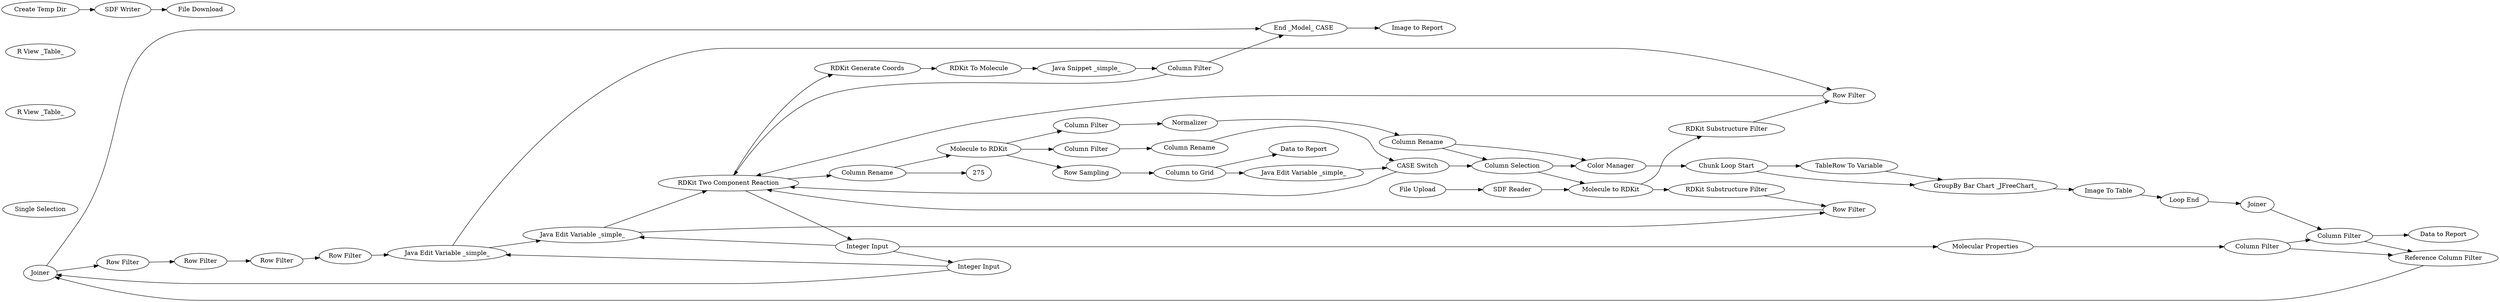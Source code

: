 digraph {
	17 [label="Image to Report"]
	229 [label="Data to Report"]
	234 [label="Molecule to RDKit"]
	244 [label="Data to Report"]
	255 [label="SDF Reader"]
	23 [label="Java Edit Variable _simple_"]
	31 [label="CASE Switch"]
	34 [label="End _Model_ CASE"]
	239 [label="Column Filter"]
	247 [label="Column Rename"]
	269 [label=Normalizer]
	272 [label="Single Selection"]
	276 [label="R View _Table_"]
	277 [label="R View _Table_"]
	9 [label="Column Filter"]
	10 [label="TableRow To Variable"]
	18 [label="Loop End"]
	37 [label=Normalizer]
	240 [label="Chunk Loop Start"]
	241 [label="Image To Table"]
	242 [label=Joiner]
	248 [label="Column Rename"]
	257 [label="GroupBy Bar Chart _JFreeChart_"]
	258 [label="Color Manager"]
	266 [label="Column Resorter"]
	269 [label="Column Selection"]
	235 [label="Row Sampling"]
	236 [label="Column to Grid"]
	103 [label="Column Rename"]
	250 [label="Hydrogen Remover"]
	251 [label="CDK to Molecule"]
	252 [label="Molecule Properties"]
	216 [label="Row Filter"]
	217 [label="Row Filter"]
	218 [label="Row Filter"]
	219 [label="Row Filter"]
	40 [label="Create Temp Dir"]
	41 [label="SDF Writer"]
	42 [label="File Download"]
	252 [label="Molecule to CDK"]
	253 [label=XLogP]
	254 [label="Molecular Properties"]
	263 [label=Joiner]
	259 [label="Molecular Properties"]
	262 [label="Column Filter"]
	265 [label="Reference Column Filter"]
	266 [label="Column Filter"]
	2 [label="Molecule to RDKit"]
	4 [label="RDKit Substructure Filter"]
	5 [label="RDKit Substructure Filter"]
	15 [label="RDKit To Molecule"]
	184 [label="Row Filter"]
	185 [label="Row Filter"]
	187 [label="RDKit Generate Coords"]
	220 [label="Column Filter"]
	226 [label="Java Snippet _simple_"]
	250 [label="Java Edit Variable _simple_"]
	251 [label="Java Edit Variable _simple_"]
	252 [label="RDKit Two Component Reaction"]
	253 [label="Integer Input"]
	254 [label="Integer Input"]
	278 [label="File Upload"]
	23 -> 31
	31 -> 269
	31 -> 252
	239 -> 247
	247 -> 31
	269 -> 2
	236 -> 23
	263 -> 34
	220 -> 34
	9 -> 37
	10 -> 257
	18 -> 242
	37 -> 248
	240 -> 257
	240 -> 10
	241 -> 18
	242 -> 266
	248 -> 269
	248 -> 258
	257 -> 241
	258 -> 240
	269 -> 258
	235 -> 236
	250 -> 252
	251 -> 250
	252 -> 103
	217 -> 219
	218 -> 217
	219 -> 216
	40 -> 41
	41 -> 42
	259 -> 262
	262 -> 266
	262 -> 265
	266 -> 265
	252 -> 253
	253 -> 254
	253 -> 259
	254 -> 263
	265 -> 263
	2 -> 4
	2 -> 5
	4 -> 184
	5 -> 185
	15 -> 226
	184 -> 252
	185 -> 252
	187 -> 15
	226 -> 220
	250 -> 184
	251 -> 185
	252 -> 187
	253 -> 250
	254 -> 251
	234 -> 239
	234 -> 9
	234 -> 235
	255 -> 2
	34 -> 17
	266 -> 244
	236 -> 229
	103 -> 275
	103 -> 234
	216 -> 251
	263 -> 218
	220 -> 252
	278 -> 255
	rankdir=LR
}
